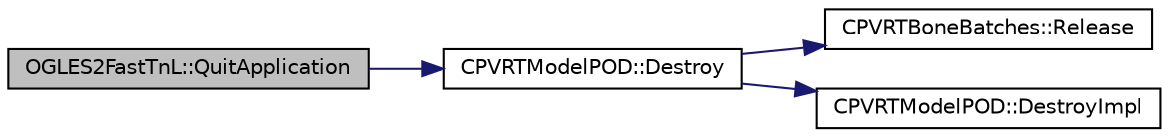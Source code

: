 digraph "OGLES2FastTnL::QuitApplication"
{
  edge [fontname="Helvetica",fontsize="10",labelfontname="Helvetica",labelfontsize="10"];
  node [fontname="Helvetica",fontsize="10",shape=record];
  rankdir="LR";
  Node1 [label="OGLES2FastTnL::QuitApplication",height=0.2,width=0.4,color="black", fillcolor="grey75", style="filled", fontcolor="black"];
  Node1 -> Node2 [color="midnightblue",fontsize="10",style="solid"];
  Node2 [label="CPVRTModelPOD::Destroy",height=0.2,width=0.4,color="black", fillcolor="white", style="filled",URL="$class_c_p_v_r_t_model_p_o_d.html#a8a15860a44e4ad22d3c486e17e89226c",tooltip="Frees the memory allocated to store the scene in pScene. "];
  Node2 -> Node3 [color="midnightblue",fontsize="10",style="solid"];
  Node3 [label="CPVRTBoneBatches::Release",height=0.2,width=0.4,color="black", fillcolor="white", style="filled",URL="$class_c_p_v_r_t_bone_batches.html#a3282990401eae2cf95c8170c7626230d",tooltip="Destroy the bone batch structure. "];
  Node2 -> Node4 [color="midnightblue",fontsize="10",style="solid"];
  Node4 [label="CPVRTModelPOD::DestroyImpl",height=0.2,width=0.4,color="black", fillcolor="white", style="filled",URL="$class_c_p_v_r_t_model_p_o_d.html#a8360f69bbc97d1d74fc327cc1e84c47e",tooltip="Used to free memory allocated by the implementation. "];
}
